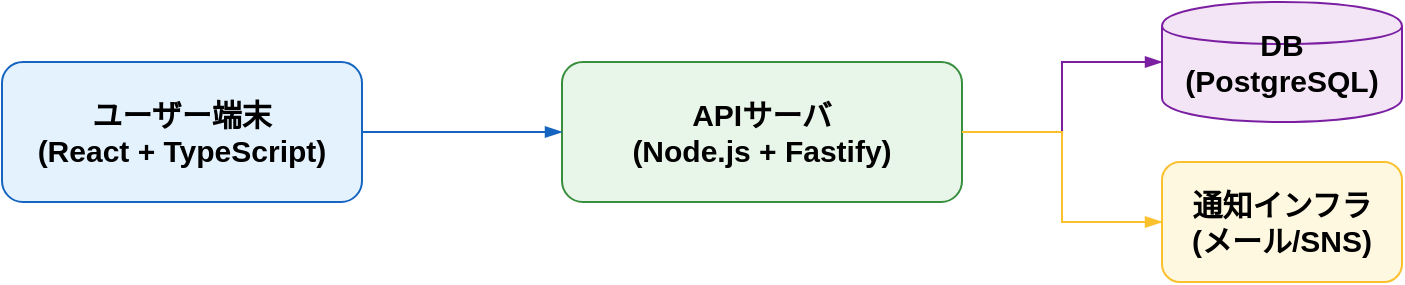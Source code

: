 <?xml version="1.0" encoding="UTF-8"?>
<mxfile>
  <diagram name="サブスク管理アプリ アーキテクチャ" id="kzjIc5iUJ5Qes6k_wa_T">
    <mxGraphModel dx="1200" dy="660" grid="1" gridSize="10" guides="1" tooltips="1" connect="1" arrows="1" fold="1" page="1" pageScale="1" pageWidth="1200" pageHeight="800" math="0" shadow="0">
      <root>
        <mxCell id="0"/>
        <mxCell id="1" parent="0"/>

        <!-- ユーザー端末 -->
        <mxCell id="2" value="ユーザー端末&#10;(React + TypeScript)" style="rounded=1;whiteSpace=wrap;html=1;fillColor=#e3f2fd;strokeColor=#1565c0;fontSize=15;fontStyle=1;" vertex="1" parent="1">
          <mxGeometry x="120" y="100" width="180" height="70" as="geometry"/>
        </mxCell>
        <!-- APIサーバ -->
        <mxCell id="3" value="APIサーバ&#10;(Node.js + Fastify)" style="rounded=1;whiteSpace=wrap;html=1;fillColor=#e8f5e9;strokeColor=#388e3c;fontSize=15;fontStyle=1;" vertex="1" parent="1">
          <mxGeometry x="400" y="100" width="200" height="70" as="geometry"/>
        </mxCell>
        <!-- PostgreSQL -->
        <mxCell id="4" value="DB&#10;(PostgreSQL)" style="shape=cylinder;whiteSpace=wrap;html=1;fillColor=#f3e5f5;strokeColor=#7b1fa2;fontSize=15;fontStyle=1;" vertex="1" parent="1">
          <mxGeometry x="700" y="70" width="120" height="60" as="geometry"/>
        </mxCell>
        <!-- 通知インフラ -->
        <mxCell id="5" value="通知インフラ&#10;(メール/SNS)" style="rounded=1;whiteSpace=wrap;html=1;fillColor=#fff8e1;strokeColor=#fbc02d;fontSize=15;fontStyle=1;" vertex="1" parent="1">
          <mxGeometry x="700" y="150" width="120" height="60" as="geometry"/>
        </mxCell>
        <!-- APIサーバ → DB -->
        <mxCell id="6" style="edgeStyle=orthogonalEdgeStyle;rounded=0;orthogonalLoop=1;jettySize=auto;html=1;endArrow=blockThin;endFill=1;strokeColor=#7b1fa2;" edge="1" parent="1" source="3" target="4">
          <mxGeometry relative="1" as="geometry"/>
        </mxCell>
        <!-- APIサーバ → 通知インフラ -->
        <mxCell id="7" style="edgeStyle=orthogonalEdgeStyle;rounded=0;orthogonalLoop=1;jettySize=auto;html=1;endArrow=blockThin;endFill=1;strokeColor=#fbc02d;" edge="1" parent="1" source="3" target="5">
          <mxGeometry relative="1" as="geometry"/>
        </mxCell>
        <!-- ユーザー端末 → APIサーバ -->
        <mxCell id="8" style="edgeStyle=orthogonalEdgeStyle;rounded=0;orthogonalLoop=1;jettySize=auto;html=1;endArrow=blockThin;endFill=1;strokeColor=#1565c0;" edge="1" parent="1" source="2" target="3">
          <mxGeometry relative="1" as="geometry"/>
        </mxCell>
      </root>
    </mxGraphModel>
  </diagram>
</mxfile>
